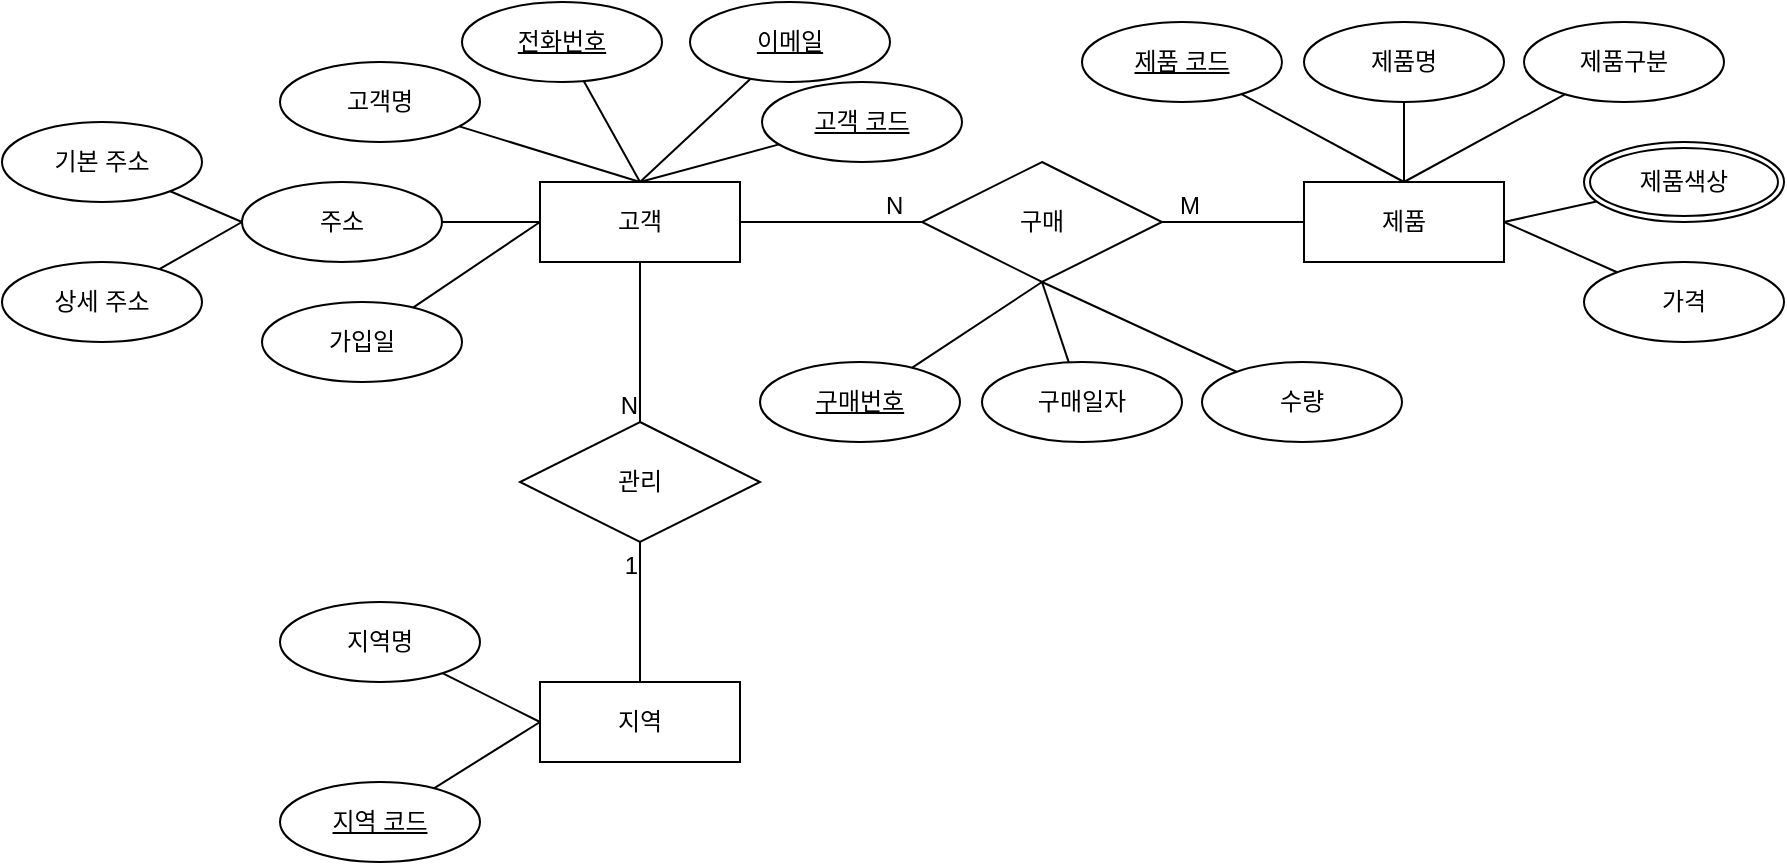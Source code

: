 <mxfile version="24.3.1" type="github">
  <diagram name="페이지-1" id="q7vfXhMrcbUTXKxhtKla">
    <mxGraphModel dx="934" dy="539" grid="1" gridSize="10" guides="1" tooltips="1" connect="1" arrows="1" fold="1" page="1" pageScale="1" pageWidth="827" pageHeight="1169" math="0" shadow="0">
      <root>
        <mxCell id="0" />
        <mxCell id="1" parent="0" />
        <mxCell id="yKE6OxCTYe1zHF2YqCcu-1" value="고객" style="whiteSpace=wrap;html=1;align=center;" vertex="1" parent="1">
          <mxGeometry x="339" y="170" width="100" height="40" as="geometry" />
        </mxCell>
        <mxCell id="yKE6OxCTYe1zHF2YqCcu-2" value="고객명" style="ellipse;whiteSpace=wrap;html=1;align=center;" vertex="1" parent="1">
          <mxGeometry x="209" y="110" width="100" height="40" as="geometry" />
        </mxCell>
        <mxCell id="yKE6OxCTYe1zHF2YqCcu-3" value="" style="endArrow=none;html=1;rounded=0;entryX=0.5;entryY=0;entryDx=0;entryDy=0;" edge="1" parent="1" source="yKE6OxCTYe1zHF2YqCcu-2" target="yKE6OxCTYe1zHF2YqCcu-1">
          <mxGeometry relative="1" as="geometry">
            <mxPoint x="299" y="220" as="sourcePoint" />
            <mxPoint x="459" y="220" as="targetPoint" />
          </mxGeometry>
        </mxCell>
        <mxCell id="yKE6OxCTYe1zHF2YqCcu-5" value="전화번호" style="ellipse;whiteSpace=wrap;html=1;align=center;fontStyle=4;" vertex="1" parent="1">
          <mxGeometry x="300" y="80" width="100" height="40" as="geometry" />
        </mxCell>
        <mxCell id="yKE6OxCTYe1zHF2YqCcu-6" value="" style="endArrow=none;html=1;rounded=0;entryX=0.5;entryY=0;entryDx=0;entryDy=0;" edge="1" parent="1" source="yKE6OxCTYe1zHF2YqCcu-5" target="yKE6OxCTYe1zHF2YqCcu-1">
          <mxGeometry relative="1" as="geometry">
            <mxPoint x="360" y="130" as="sourcePoint" />
            <mxPoint x="400" y="160" as="targetPoint" />
          </mxGeometry>
        </mxCell>
        <mxCell id="yKE6OxCTYe1zHF2YqCcu-7" value="이메일" style="ellipse;whiteSpace=wrap;html=1;align=center;fontStyle=4;" vertex="1" parent="1">
          <mxGeometry x="414" y="80" width="100" height="40" as="geometry" />
        </mxCell>
        <mxCell id="yKE6OxCTYe1zHF2YqCcu-8" value="" style="endArrow=none;html=1;rounded=0;entryX=0.5;entryY=0;entryDx=0;entryDy=0;" edge="1" parent="1" source="yKE6OxCTYe1zHF2YqCcu-7" target="yKE6OxCTYe1zHF2YqCcu-1">
          <mxGeometry relative="1" as="geometry">
            <mxPoint x="462" y="129" as="sourcePoint" />
            <mxPoint x="417" y="180" as="targetPoint" />
          </mxGeometry>
        </mxCell>
        <mxCell id="yKE6OxCTYe1zHF2YqCcu-9" value="고객 코드" style="ellipse;whiteSpace=wrap;html=1;align=center;fontStyle=4;" vertex="1" parent="1">
          <mxGeometry x="450" y="120" width="100" height="40" as="geometry" />
        </mxCell>
        <mxCell id="yKE6OxCTYe1zHF2YqCcu-11" value="" style="endArrow=none;html=1;rounded=0;entryX=0.5;entryY=0;entryDx=0;entryDy=0;" edge="1" parent="1" source="yKE6OxCTYe1zHF2YqCcu-9" target="yKE6OxCTYe1zHF2YqCcu-1">
          <mxGeometry relative="1" as="geometry">
            <mxPoint x="523" y="178" as="sourcePoint" />
            <mxPoint x="449" y="191" as="targetPoint" />
          </mxGeometry>
        </mxCell>
        <mxCell id="yKE6OxCTYe1zHF2YqCcu-12" value="주소" style="ellipse;whiteSpace=wrap;html=1;align=center;" vertex="1" parent="1">
          <mxGeometry x="190" y="170" width="100" height="40" as="geometry" />
        </mxCell>
        <mxCell id="yKE6OxCTYe1zHF2YqCcu-13" value="" style="endArrow=none;html=1;rounded=0;entryX=0;entryY=0.5;entryDx=0;entryDy=0;" edge="1" parent="1" source="yKE6OxCTYe1zHF2YqCcu-12" target="yKE6OxCTYe1zHF2YqCcu-1">
          <mxGeometry relative="1" as="geometry">
            <mxPoint x="360" y="130" as="sourcePoint" />
            <mxPoint x="320" y="170" as="targetPoint" />
          </mxGeometry>
        </mxCell>
        <mxCell id="yKE6OxCTYe1zHF2YqCcu-14" value="상세 주소" style="ellipse;whiteSpace=wrap;html=1;align=center;" vertex="1" parent="1">
          <mxGeometry x="70" y="210" width="100" height="40" as="geometry" />
        </mxCell>
        <mxCell id="yKE6OxCTYe1zHF2YqCcu-15" value="기본 주소" style="ellipse;whiteSpace=wrap;html=1;align=center;" vertex="1" parent="1">
          <mxGeometry x="70" y="140" width="100" height="40" as="geometry" />
        </mxCell>
        <mxCell id="yKE6OxCTYe1zHF2YqCcu-16" value="" style="endArrow=none;html=1;rounded=0;entryX=0;entryY=0.5;entryDx=0;entryDy=0;" edge="1" parent="1" source="yKE6OxCTYe1zHF2YqCcu-14" target="yKE6OxCTYe1zHF2YqCcu-12">
          <mxGeometry relative="1" as="geometry">
            <mxPoint x="170" y="220" as="sourcePoint" />
            <mxPoint x="330" y="220" as="targetPoint" />
          </mxGeometry>
        </mxCell>
        <mxCell id="yKE6OxCTYe1zHF2YqCcu-17" value="" style="endArrow=none;html=1;rounded=0;entryX=0;entryY=0.5;entryDx=0;entryDy=0;" edge="1" parent="1" source="yKE6OxCTYe1zHF2YqCcu-15" target="yKE6OxCTYe1zHF2YqCcu-12">
          <mxGeometry relative="1" as="geometry">
            <mxPoint x="170" y="220" as="sourcePoint" />
            <mxPoint x="330" y="220" as="targetPoint" />
          </mxGeometry>
        </mxCell>
        <mxCell id="yKE6OxCTYe1zHF2YqCcu-18" value="가입일" style="ellipse;whiteSpace=wrap;html=1;align=center;" vertex="1" parent="1">
          <mxGeometry x="200" y="230" width="100" height="40" as="geometry" />
        </mxCell>
        <mxCell id="yKE6OxCTYe1zHF2YqCcu-19" value="" style="endArrow=none;html=1;rounded=0;entryX=0;entryY=0.5;entryDx=0;entryDy=0;" edge="1" parent="1" source="yKE6OxCTYe1zHF2YqCcu-18" target="yKE6OxCTYe1zHF2YqCcu-1">
          <mxGeometry relative="1" as="geometry">
            <mxPoint x="165" y="226" as="sourcePoint" />
            <mxPoint x="229" y="200" as="targetPoint" />
          </mxGeometry>
        </mxCell>
        <mxCell id="yKE6OxCTYe1zHF2YqCcu-22" value="지역" style="whiteSpace=wrap;html=1;align=center;" vertex="1" parent="1">
          <mxGeometry x="339" y="420" width="100" height="40" as="geometry" />
        </mxCell>
        <mxCell id="yKE6OxCTYe1zHF2YqCcu-23" value="지역 코드" style="ellipse;whiteSpace=wrap;html=1;align=center;fontStyle=4;" vertex="1" parent="1">
          <mxGeometry x="209" y="470" width="100" height="40" as="geometry" />
        </mxCell>
        <mxCell id="yKE6OxCTYe1zHF2YqCcu-24" value="지역명" style="ellipse;whiteSpace=wrap;html=1;align=center;" vertex="1" parent="1">
          <mxGeometry x="209" y="380" width="100" height="40" as="geometry" />
        </mxCell>
        <mxCell id="yKE6OxCTYe1zHF2YqCcu-25" value="" style="endArrow=none;html=1;rounded=0;exitX=0;exitY=0.5;exitDx=0;exitDy=0;" edge="1" parent="1" source="yKE6OxCTYe1zHF2YqCcu-22" target="yKE6OxCTYe1zHF2YqCcu-23">
          <mxGeometry relative="1" as="geometry">
            <mxPoint x="26" y="430" as="sourcePoint" />
            <mxPoint x="-2" y="438" as="targetPoint" />
          </mxGeometry>
        </mxCell>
        <mxCell id="yKE6OxCTYe1zHF2YqCcu-26" value="" style="endArrow=none;html=1;rounded=0;exitX=0;exitY=0.5;exitDx=0;exitDy=0;" edge="1" parent="1" source="yKE6OxCTYe1zHF2YqCcu-22" target="yKE6OxCTYe1zHF2YqCcu-24">
          <mxGeometry relative="1" as="geometry">
            <mxPoint x="349" y="450" as="sourcePoint" />
            <mxPoint x="319" y="450" as="targetPoint" />
          </mxGeometry>
        </mxCell>
        <mxCell id="yKE6OxCTYe1zHF2YqCcu-29" value="제품" style="whiteSpace=wrap;html=1;align=center;" vertex="1" parent="1">
          <mxGeometry x="721" y="170" width="100" height="40" as="geometry" />
        </mxCell>
        <mxCell id="yKE6OxCTYe1zHF2YqCcu-30" value="제품 코드" style="ellipse;whiteSpace=wrap;html=1;align=center;fontStyle=4;" vertex="1" parent="1">
          <mxGeometry x="610" y="90" width="100" height="40" as="geometry" />
        </mxCell>
        <mxCell id="yKE6OxCTYe1zHF2YqCcu-31" value="제품명" style="ellipse;whiteSpace=wrap;html=1;align=center;" vertex="1" parent="1">
          <mxGeometry x="721" y="90" width="100" height="40" as="geometry" />
        </mxCell>
        <mxCell id="yKE6OxCTYe1zHF2YqCcu-32" value="" style="endArrow=none;html=1;rounded=0;exitX=0.5;exitY=0;exitDx=0;exitDy=0;" edge="1" parent="1" source="yKE6OxCTYe1zHF2YqCcu-29" target="yKE6OxCTYe1zHF2YqCcu-30">
          <mxGeometry relative="1" as="geometry">
            <mxPoint x="408" y="180" as="sourcePoint" />
            <mxPoint x="380" y="188" as="targetPoint" />
          </mxGeometry>
        </mxCell>
        <mxCell id="yKE6OxCTYe1zHF2YqCcu-33" value="" style="endArrow=none;html=1;rounded=0;exitX=0.5;exitY=0;exitDx=0;exitDy=0;" edge="1" parent="1" source="yKE6OxCTYe1zHF2YqCcu-29" target="yKE6OxCTYe1zHF2YqCcu-31">
          <mxGeometry relative="1" as="geometry">
            <mxPoint x="731" y="200" as="sourcePoint" />
            <mxPoint x="701" y="200" as="targetPoint" />
          </mxGeometry>
        </mxCell>
        <mxCell id="yKE6OxCTYe1zHF2YqCcu-34" value="제품구분" style="ellipse;whiteSpace=wrap;html=1;align=center;" vertex="1" parent="1">
          <mxGeometry x="831" y="90" width="100" height="40" as="geometry" />
        </mxCell>
        <mxCell id="yKE6OxCTYe1zHF2YqCcu-35" value="" style="endArrow=none;html=1;rounded=0;exitX=0.5;exitY=0;exitDx=0;exitDy=0;" edge="1" parent="1" source="yKE6OxCTYe1zHF2YqCcu-29" target="yKE6OxCTYe1zHF2YqCcu-34">
          <mxGeometry relative="1" as="geometry">
            <mxPoint x="781" y="180" as="sourcePoint" />
            <mxPoint x="781" y="140" as="targetPoint" />
          </mxGeometry>
        </mxCell>
        <mxCell id="yKE6OxCTYe1zHF2YqCcu-36" value="제품색상" style="ellipse;shape=doubleEllipse;margin=3;whiteSpace=wrap;html=1;align=center;" vertex="1" parent="1">
          <mxGeometry x="861" y="150" width="100" height="40" as="geometry" />
        </mxCell>
        <mxCell id="yKE6OxCTYe1zHF2YqCcu-37" value="가격" style="ellipse;whiteSpace=wrap;html=1;align=center;" vertex="1" parent="1">
          <mxGeometry x="861" y="210" width="100" height="40" as="geometry" />
        </mxCell>
        <mxCell id="yKE6OxCTYe1zHF2YqCcu-38" value="" style="endArrow=none;html=1;rounded=0;exitX=1;exitY=0.5;exitDx=0;exitDy=0;" edge="1" parent="1" source="yKE6OxCTYe1zHF2YqCcu-29" target="yKE6OxCTYe1zHF2YqCcu-36">
          <mxGeometry relative="1" as="geometry">
            <mxPoint x="781" y="180" as="sourcePoint" />
            <mxPoint x="861" y="136" as="targetPoint" />
          </mxGeometry>
        </mxCell>
        <mxCell id="yKE6OxCTYe1zHF2YqCcu-39" value="" style="endArrow=none;html=1;rounded=0;exitX=1;exitY=0.5;exitDx=0;exitDy=0;" edge="1" parent="1" source="yKE6OxCTYe1zHF2YqCcu-29" target="yKE6OxCTYe1zHF2YqCcu-37">
          <mxGeometry relative="1" as="geometry">
            <mxPoint x="791" y="190" as="sourcePoint" />
            <mxPoint x="871" y="146" as="targetPoint" />
          </mxGeometry>
        </mxCell>
        <mxCell id="yKE6OxCTYe1zHF2YqCcu-40" value="관리" style="shape=rhombus;perimeter=rhombusPerimeter;whiteSpace=wrap;html=1;align=center;" vertex="1" parent="1">
          <mxGeometry x="329" y="290" width="120" height="60" as="geometry" />
        </mxCell>
        <mxCell id="yKE6OxCTYe1zHF2YqCcu-41" value="" style="endArrow=none;html=1;rounded=0;exitX=0.5;exitY=1;exitDx=0;exitDy=0;" edge="1" parent="1" source="yKE6OxCTYe1zHF2YqCcu-40" target="yKE6OxCTYe1zHF2YqCcu-22">
          <mxGeometry relative="1" as="geometry">
            <mxPoint x="430" y="450" as="sourcePoint" />
            <mxPoint x="590" y="450" as="targetPoint" />
          </mxGeometry>
        </mxCell>
        <mxCell id="yKE6OxCTYe1zHF2YqCcu-42" value="1" style="resizable=0;html=1;whiteSpace=wrap;align=right;verticalAlign=bottom;" connectable="0" vertex="1" parent="yKE6OxCTYe1zHF2YqCcu-41">
          <mxGeometry x="1" relative="1" as="geometry">
            <mxPoint y="-50" as="offset" />
          </mxGeometry>
        </mxCell>
        <mxCell id="yKE6OxCTYe1zHF2YqCcu-43" value="" style="endArrow=none;html=1;rounded=0;exitX=0.5;exitY=0;exitDx=0;exitDy=0;" edge="1" parent="1" source="yKE6OxCTYe1zHF2YqCcu-40" target="yKE6OxCTYe1zHF2YqCcu-1">
          <mxGeometry relative="1" as="geometry">
            <mxPoint x="390" y="320" as="sourcePoint" />
            <mxPoint x="550" y="320" as="targetPoint" />
          </mxGeometry>
        </mxCell>
        <mxCell id="yKE6OxCTYe1zHF2YqCcu-44" value="N" style="resizable=0;html=1;whiteSpace=wrap;align=right;verticalAlign=bottom;" connectable="0" vertex="1" parent="yKE6OxCTYe1zHF2YqCcu-43">
          <mxGeometry x="1" relative="1" as="geometry">
            <mxPoint y="80" as="offset" />
          </mxGeometry>
        </mxCell>
        <mxCell id="yKE6OxCTYe1zHF2YqCcu-45" value="구매" style="shape=rhombus;perimeter=rhombusPerimeter;whiteSpace=wrap;html=1;align=center;" vertex="1" parent="1">
          <mxGeometry x="530" y="160" width="120" height="60" as="geometry" />
        </mxCell>
        <mxCell id="yKE6OxCTYe1zHF2YqCcu-49" value="" style="endArrow=none;html=1;rounded=0;entryX=0;entryY=0.5;entryDx=0;entryDy=0;exitX=1;exitY=0.5;exitDx=0;exitDy=0;" edge="1" parent="1" source="yKE6OxCTYe1zHF2YqCcu-45" target="yKE6OxCTYe1zHF2YqCcu-29">
          <mxGeometry relative="1" as="geometry">
            <mxPoint x="540" y="260" as="sourcePoint" />
            <mxPoint x="700" y="260" as="targetPoint" />
          </mxGeometry>
        </mxCell>
        <mxCell id="yKE6OxCTYe1zHF2YqCcu-51" value="M" style="resizable=0;html=1;whiteSpace=wrap;align=right;verticalAlign=bottom;" connectable="0" vertex="1" parent="yKE6OxCTYe1zHF2YqCcu-49">
          <mxGeometry x="1" relative="1" as="geometry">
            <mxPoint x="-51" as="offset" />
          </mxGeometry>
        </mxCell>
        <mxCell id="yKE6OxCTYe1zHF2YqCcu-52" value="" style="endArrow=none;html=1;rounded=0;entryX=0;entryY=0.5;entryDx=0;entryDy=0;exitX=1;exitY=0.5;exitDx=0;exitDy=0;" edge="1" parent="1" source="yKE6OxCTYe1zHF2YqCcu-1" target="yKE6OxCTYe1zHF2YqCcu-45">
          <mxGeometry relative="1" as="geometry">
            <mxPoint x="550" y="290" as="sourcePoint" />
            <mxPoint x="621" y="290" as="targetPoint" />
          </mxGeometry>
        </mxCell>
        <mxCell id="yKE6OxCTYe1zHF2YqCcu-53" value="N" style="resizable=0;html=1;whiteSpace=wrap;align=left;verticalAlign=bottom;" connectable="0" vertex="1" parent="yKE6OxCTYe1zHF2YqCcu-52">
          <mxGeometry x="-1" relative="1" as="geometry">
            <mxPoint x="71" as="offset" />
          </mxGeometry>
        </mxCell>
        <mxCell id="yKE6OxCTYe1zHF2YqCcu-55" value="구매번호" style="ellipse;whiteSpace=wrap;html=1;align=center;fontStyle=4;" vertex="1" parent="1">
          <mxGeometry x="449" y="260" width="100" height="40" as="geometry" />
        </mxCell>
        <mxCell id="yKE6OxCTYe1zHF2YqCcu-56" value="구매일자" style="ellipse;whiteSpace=wrap;html=1;align=center;" vertex="1" parent="1">
          <mxGeometry x="560" y="260" width="100" height="40" as="geometry" />
        </mxCell>
        <mxCell id="yKE6OxCTYe1zHF2YqCcu-57" value="수량" style="ellipse;whiteSpace=wrap;html=1;align=center;" vertex="1" parent="1">
          <mxGeometry x="670" y="260" width="100" height="40" as="geometry" />
        </mxCell>
        <mxCell id="yKE6OxCTYe1zHF2YqCcu-58" value="" style="endArrow=none;html=1;rounded=0;exitX=0.5;exitY=1;exitDx=0;exitDy=0;" edge="1" parent="1" source="yKE6OxCTYe1zHF2YqCcu-45" target="yKE6OxCTYe1zHF2YqCcu-55">
          <mxGeometry relative="1" as="geometry">
            <mxPoint x="520" y="220" as="sourcePoint" />
            <mxPoint x="450" y="239" as="targetPoint" />
          </mxGeometry>
        </mxCell>
        <mxCell id="yKE6OxCTYe1zHF2YqCcu-59" value="" style="endArrow=none;html=1;rounded=0;exitX=0.5;exitY=1;exitDx=0;exitDy=0;" edge="1" parent="1" source="yKE6OxCTYe1zHF2YqCcu-45" target="yKE6OxCTYe1zHF2YqCcu-56">
          <mxGeometry relative="1" as="geometry">
            <mxPoint x="590" y="240" as="sourcePoint" />
            <mxPoint x="480" y="250" as="targetPoint" />
          </mxGeometry>
        </mxCell>
        <mxCell id="yKE6OxCTYe1zHF2YqCcu-60" value="" style="endArrow=none;html=1;rounded=0;exitX=0.5;exitY=1;exitDx=0;exitDy=0;" edge="1" parent="1" source="yKE6OxCTYe1zHF2YqCcu-45" target="yKE6OxCTYe1zHF2YqCcu-57">
          <mxGeometry relative="1" as="geometry">
            <mxPoint x="540" y="240" as="sourcePoint" />
            <mxPoint x="470" y="259" as="targetPoint" />
          </mxGeometry>
        </mxCell>
      </root>
    </mxGraphModel>
  </diagram>
</mxfile>
